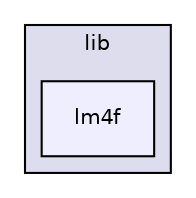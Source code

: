 digraph "/home/esdentem/projects/libopencm3/libopencm3-git/lib/lm4f/" {
  compound=true
  node [ fontsize="10", fontname="Helvetica"];
  edge [ labelfontsize="10", labelfontname="Helvetica"];
  subgraph clusterdir_97aefd0d527b934f1d99a682da8fe6a9 {
    graph [ bgcolor="#ddddee", pencolor="black", label="lib" fontname="Helvetica", fontsize="10", URL="dir_97aefd0d527b934f1d99a682da8fe6a9.html"]
  dir_12fee2a8ab17b1bb753631ffb3fddc2a [shape=box, label="lm4f", style="filled", fillcolor="#eeeeff", pencolor="black", URL="dir_12fee2a8ab17b1bb753631ffb3fddc2a.html"];
  }
}
